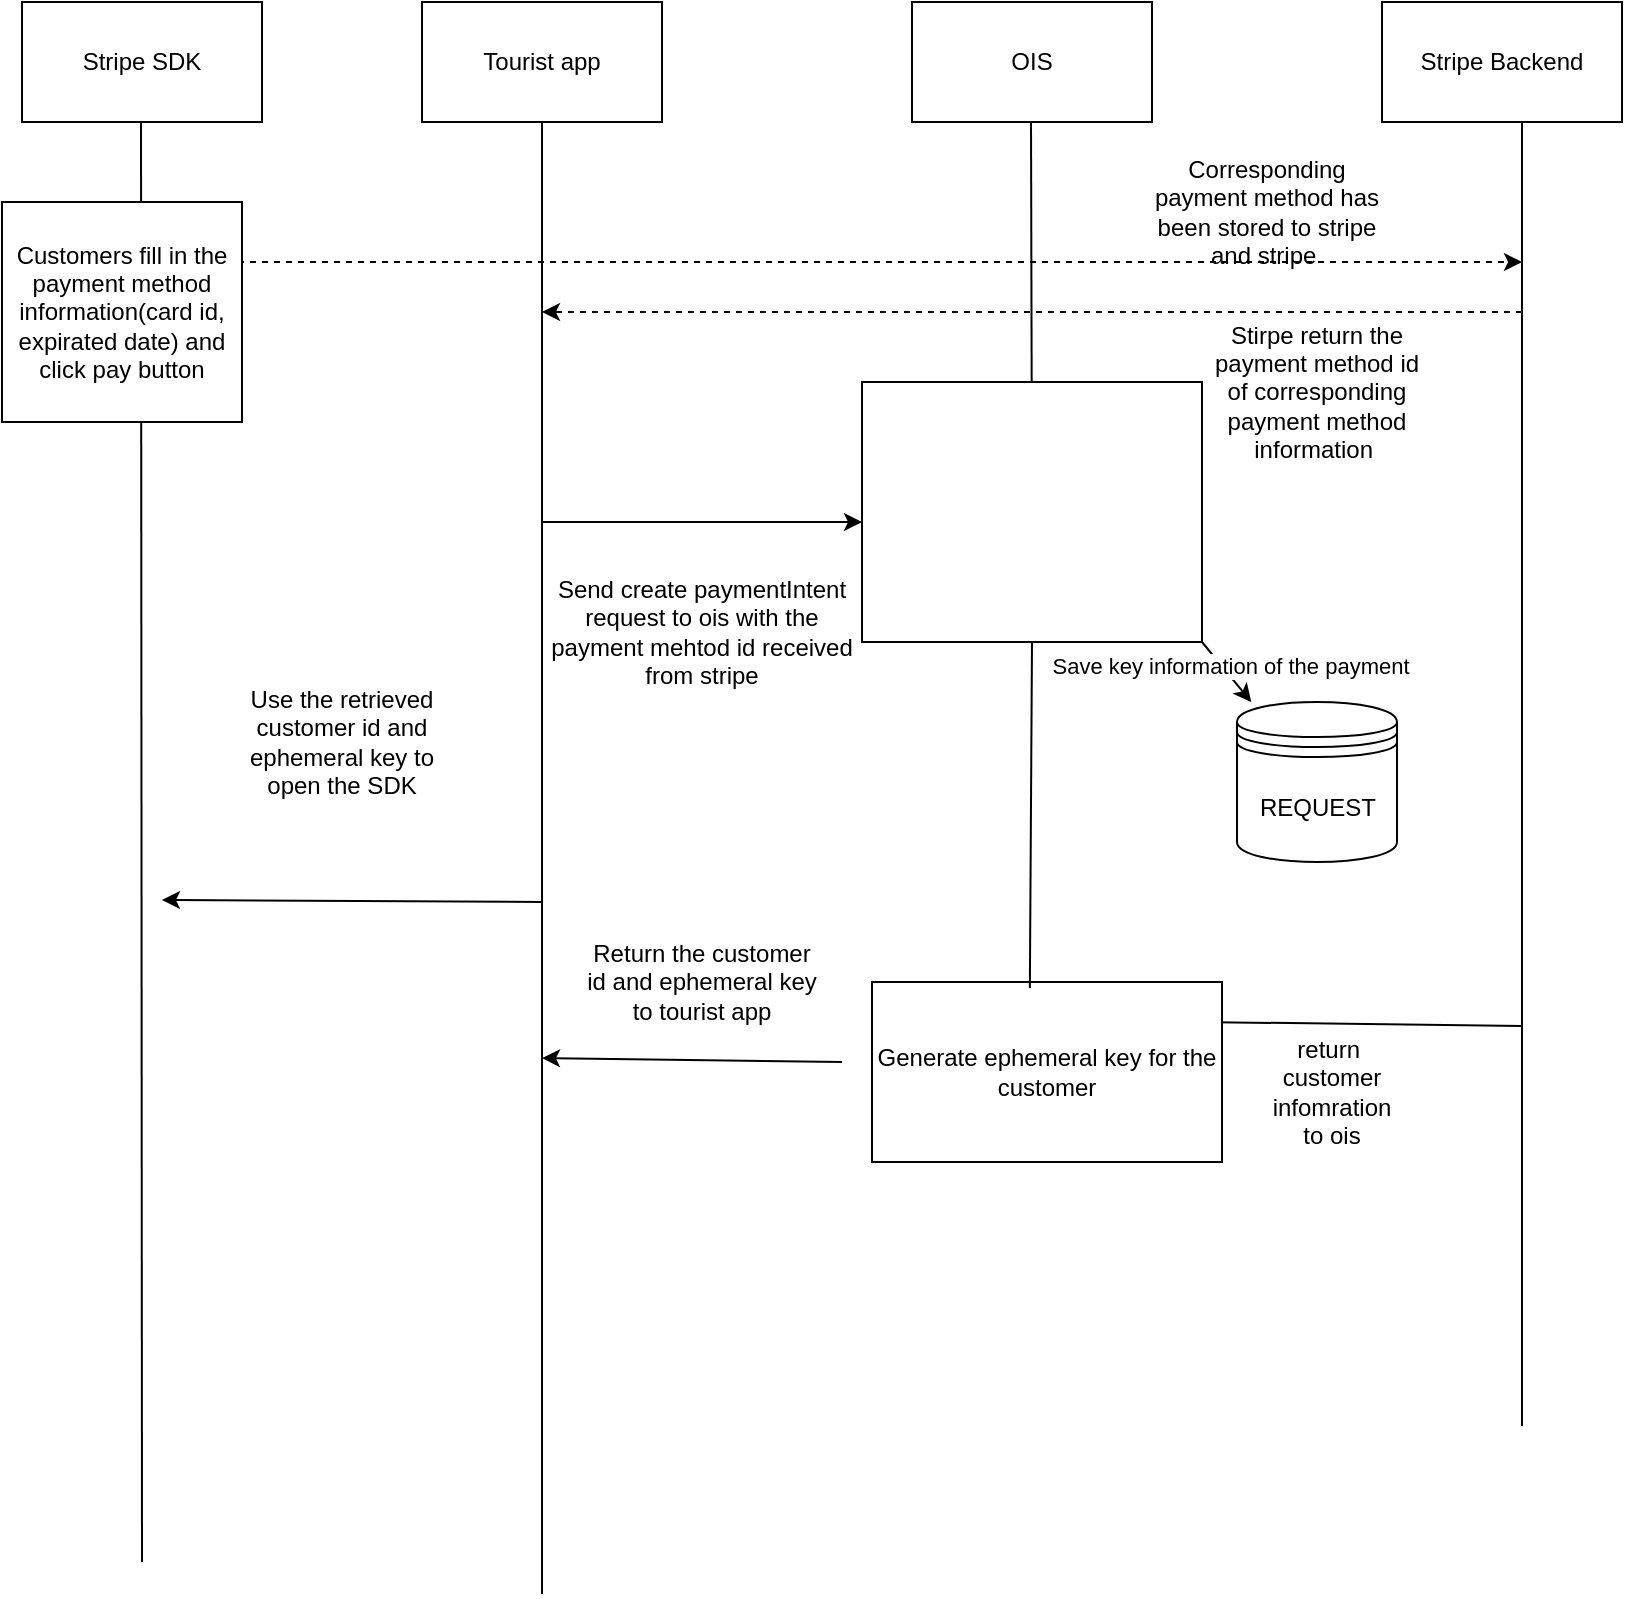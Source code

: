 <mxfile version="22.1.3" type="github">
  <diagram name="Page-1" id="pSJIV_TcfXccv9banAfS">
    <mxGraphModel dx="1434" dy="790" grid="1" gridSize="10" guides="1" tooltips="1" connect="1" arrows="1" fold="1" page="1" pageScale="1" pageWidth="850" pageHeight="1100" math="0" shadow="0">
      <root>
        <mxCell id="0" />
        <mxCell id="1" parent="0" />
        <mxCell id="rehw9UQoqYSjSyL3VY3b-1" value="Tourist app" style="rounded=0;whiteSpace=wrap;html=1;" vertex="1" parent="1">
          <mxGeometry x="210" y="130" width="120" height="60" as="geometry" />
        </mxCell>
        <mxCell id="rehw9UQoqYSjSyL3VY3b-2" value="OIS" style="rounded=0;whiteSpace=wrap;html=1;" vertex="1" parent="1">
          <mxGeometry x="455" y="130" width="120" height="60" as="geometry" />
        </mxCell>
        <mxCell id="rehw9UQoqYSjSyL3VY3b-4" value="Stripe Backend" style="rounded=0;whiteSpace=wrap;html=1;" vertex="1" parent="1">
          <mxGeometry x="690" y="130" width="120" height="60" as="geometry" />
        </mxCell>
        <mxCell id="rehw9UQoqYSjSyL3VY3b-6" value="" style="endArrow=none;html=1;rounded=0;entryX=0.5;entryY=1;entryDx=0;entryDy=0;" edge="1" parent="1" target="rehw9UQoqYSjSyL3VY3b-1">
          <mxGeometry width="50" height="50" relative="1" as="geometry">
            <mxPoint x="270" y="926" as="sourcePoint" />
            <mxPoint x="280" y="230" as="targetPoint" />
          </mxGeometry>
        </mxCell>
        <mxCell id="rehw9UQoqYSjSyL3VY3b-8" value="" style="endArrow=none;html=1;rounded=0;entryX=0.5;entryY=1;entryDx=0;entryDy=0;" edge="1" parent="1" source="rehw9UQoqYSjSyL3VY3b-51">
          <mxGeometry width="50" height="50" relative="1" as="geometry">
            <mxPoint x="515" y="830" as="sourcePoint" />
            <mxPoint x="514.5" y="190" as="targetPoint" />
          </mxGeometry>
        </mxCell>
        <mxCell id="rehw9UQoqYSjSyL3VY3b-9" value="" style="endArrow=none;html=1;rounded=0;entryX=0.5;entryY=1;entryDx=0;entryDy=0;" edge="1" parent="1">
          <mxGeometry width="50" height="50" relative="1" as="geometry">
            <mxPoint x="760" y="842" as="sourcePoint" />
            <mxPoint x="760" y="190" as="targetPoint" />
          </mxGeometry>
        </mxCell>
        <mxCell id="rehw9UQoqYSjSyL3VY3b-12" value="" style="endArrow=classic;html=1;rounded=0;entryX=0;entryY=0.5;entryDx=0;entryDy=0;" edge="1" parent="1">
          <mxGeometry width="50" height="50" relative="1" as="geometry">
            <mxPoint x="270" y="390" as="sourcePoint" />
            <mxPoint x="430" y="390" as="targetPoint" />
          </mxGeometry>
        </mxCell>
        <mxCell id="rehw9UQoqYSjSyL3VY3b-14" value="Stripe SDK" style="rounded=0;whiteSpace=wrap;html=1;" vertex="1" parent="1">
          <mxGeometry x="10" y="130" width="120" height="60" as="geometry" />
        </mxCell>
        <mxCell id="rehw9UQoqYSjSyL3VY3b-15" value="" style="endArrow=none;html=1;rounded=0;entryX=0.5;entryY=1;entryDx=0;entryDy=0;" edge="1" parent="1">
          <mxGeometry width="50" height="50" relative="1" as="geometry">
            <mxPoint x="70" y="910" as="sourcePoint" />
            <mxPoint x="69.5" y="190" as="targetPoint" />
          </mxGeometry>
        </mxCell>
        <mxCell id="rehw9UQoqYSjSyL3VY3b-17" value="Send create paymentIntent request to ois with the payment mehtod id received from stripe" style="text;html=1;strokeColor=none;fillColor=none;align=center;verticalAlign=middle;whiteSpace=wrap;rounded=0;" vertex="1" parent="1">
          <mxGeometry x="270" y="395" width="160" height="100" as="geometry" />
        </mxCell>
        <mxCell id="rehw9UQoqYSjSyL3VY3b-18" value="REQUEST" style="shape=datastore;whiteSpace=wrap;html=1;" vertex="1" parent="1">
          <mxGeometry x="617.5" y="480" width="80" height="80" as="geometry" />
        </mxCell>
        <mxCell id="rehw9UQoqYSjSyL3VY3b-22" value="" style="endArrow=classic;html=1;rounded=0;" edge="1" parent="1">
          <mxGeometry width="50" height="50" relative="1" as="geometry">
            <mxPoint x="270" y="580" as="sourcePoint" />
            <mxPoint x="80" y="579" as="targetPoint" />
          </mxGeometry>
        </mxCell>
        <mxCell id="rehw9UQoqYSjSyL3VY3b-24" value="Use the retrieved customer id and ephemeral key to open the SDK" style="text;html=1;strokeColor=none;fillColor=none;align=center;verticalAlign=middle;whiteSpace=wrap;rounded=0;" vertex="1" parent="1">
          <mxGeometry x="110" y="460" width="120" height="80" as="geometry" />
        </mxCell>
        <mxCell id="rehw9UQoqYSjSyL3VY3b-32" value="" style="endArrow=classic;html=1;rounded=0;" edge="1" parent="1">
          <mxGeometry width="50" height="50" relative="1" as="geometry">
            <mxPoint x="760" y="642" as="sourcePoint" />
            <mxPoint x="600" y="640" as="targetPoint" />
          </mxGeometry>
        </mxCell>
        <mxCell id="rehw9UQoqYSjSyL3VY3b-34" value="return&amp;nbsp; customer infomration to ois" style="text;html=1;strokeColor=none;fillColor=none;align=center;verticalAlign=middle;whiteSpace=wrap;rounded=0;" vertex="1" parent="1">
          <mxGeometry x="635" y="660" width="60" height="30" as="geometry" />
        </mxCell>
        <mxCell id="rehw9UQoqYSjSyL3VY3b-42" value="Generate ephemeral key for the customer" style="rounded=0;whiteSpace=wrap;html=1;" vertex="1" parent="1">
          <mxGeometry x="435" y="620" width="175" height="90" as="geometry" />
        </mxCell>
        <mxCell id="rehw9UQoqYSjSyL3VY3b-43" value="" style="endArrow=classic;html=1;rounded=0;" edge="1" parent="1">
          <mxGeometry width="50" height="50" relative="1" as="geometry">
            <mxPoint x="420" y="660" as="sourcePoint" />
            <mxPoint x="270" y="658" as="targetPoint" />
          </mxGeometry>
        </mxCell>
        <mxCell id="rehw9UQoqYSjSyL3VY3b-44" value="Return the customer id and ephemeral key to tourist app" style="text;html=1;strokeColor=none;fillColor=none;align=center;verticalAlign=middle;whiteSpace=wrap;rounded=0;" vertex="1" parent="1">
          <mxGeometry x="290" y="580" width="120" height="80" as="geometry" />
        </mxCell>
        <mxCell id="rehw9UQoqYSjSyL3VY3b-45" value="" style="endArrow=classic;html=1;rounded=0;dashed=1;" edge="1" parent="1">
          <mxGeometry width="50" height="50" relative="1" as="geometry">
            <mxPoint x="70" y="260" as="sourcePoint" />
            <mxPoint x="760" y="260" as="targetPoint" />
          </mxGeometry>
        </mxCell>
        <mxCell id="rehw9UQoqYSjSyL3VY3b-46" value="Customers fill in the payment method information(card id, expirated date) and click pay button" style="rounded=0;whiteSpace=wrap;html=1;" vertex="1" parent="1">
          <mxGeometry y="230" width="120" height="110" as="geometry" />
        </mxCell>
        <mxCell id="rehw9UQoqYSjSyL3VY3b-47" value="Corresponding payment method has been stored to stripe and stripe&amp;nbsp;" style="text;html=1;strokeColor=none;fillColor=none;align=center;verticalAlign=middle;whiteSpace=wrap;rounded=0;" vertex="1" parent="1">
          <mxGeometry x="575" y="220" width="115" height="30" as="geometry" />
        </mxCell>
        <mxCell id="rehw9UQoqYSjSyL3VY3b-49" value="" style="endArrow=classic;html=1;rounded=0;dashed=1;" edge="1" parent="1">
          <mxGeometry width="50" height="50" relative="1" as="geometry">
            <mxPoint x="760" y="285" as="sourcePoint" />
            <mxPoint x="270" y="285" as="targetPoint" />
          </mxGeometry>
        </mxCell>
        <mxCell id="rehw9UQoqYSjSyL3VY3b-50" value="Stirpe return the payment method id of corresponding payment method information&amp;nbsp;" style="text;html=1;strokeColor=none;fillColor=none;align=center;verticalAlign=middle;whiteSpace=wrap;rounded=0;" vertex="1" parent="1">
          <mxGeometry x="600" y="310" width="115" height="30" as="geometry" />
        </mxCell>
        <mxCell id="rehw9UQoqYSjSyL3VY3b-52" value="" style="endArrow=none;html=1;rounded=0;entryX=0.5;entryY=1;entryDx=0;entryDy=0;exitX=0.451;exitY=0.033;exitDx=0;exitDy=0;exitPerimeter=0;" edge="1" parent="1" source="rehw9UQoqYSjSyL3VY3b-42" target="rehw9UQoqYSjSyL3VY3b-51">
          <mxGeometry width="50" height="50" relative="1" as="geometry">
            <mxPoint x="515" y="830" as="sourcePoint" />
            <mxPoint x="514.5" y="190" as="targetPoint" />
          </mxGeometry>
        </mxCell>
        <mxCell id="rehw9UQoqYSjSyL3VY3b-51" value="" style="rounded=0;whiteSpace=wrap;html=1;" vertex="1" parent="1">
          <mxGeometry x="430" y="320" width="170" height="130" as="geometry" />
        </mxCell>
        <mxCell id="rehw9UQoqYSjSyL3VY3b-55" value="" style="endArrow=classic;html=1;rounded=0;exitX=1;exitY=1;exitDx=0;exitDy=0;" edge="1" parent="1" source="rehw9UQoqYSjSyL3VY3b-51" target="rehw9UQoqYSjSyL3VY3b-18">
          <mxGeometry width="50" height="50" relative="1" as="geometry">
            <mxPoint x="575" y="420" as="sourcePoint" />
            <mxPoint x="625" y="370" as="targetPoint" />
          </mxGeometry>
        </mxCell>
        <mxCell id="rehw9UQoqYSjSyL3VY3b-57" value="Save key information of the payment" style="edgeLabel;html=1;align=center;verticalAlign=middle;resizable=0;points=[];" vertex="1" connectable="0" parent="rehw9UQoqYSjSyL3VY3b-55">
          <mxGeometry x="-0.065" y="3" relative="1" as="geometry">
            <mxPoint as="offset" />
          </mxGeometry>
        </mxCell>
      </root>
    </mxGraphModel>
  </diagram>
</mxfile>
